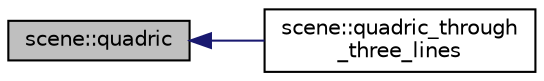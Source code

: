digraph "scene::quadric"
{
  edge [fontname="Helvetica",fontsize="10",labelfontname="Helvetica",labelfontsize="10"];
  node [fontname="Helvetica",fontsize="10",shape=record];
  rankdir="LR";
  Node366 [label="scene::quadric",height=0.2,width=0.4,color="black", fillcolor="grey75", style="filled", fontcolor="black"];
  Node366 -> Node367 [dir="back",color="midnightblue",fontsize="10",style="solid",fontname="Helvetica"];
  Node367 [label="scene::quadric_through\l_three_lines",height=0.2,width=0.4,color="black", fillcolor="white", style="filled",URL="$df/db1/classscene.html#aca9cd7feab41db8ceb41cd2dd848bda0"];
}
